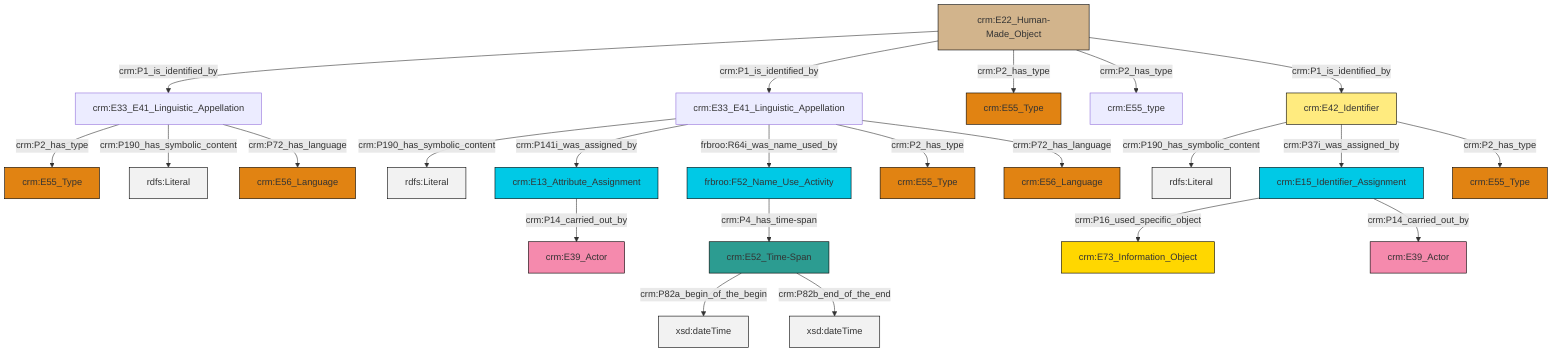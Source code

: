 graph TD
classDef Literal fill:#f2f2f2,stroke:#000000;
classDef CRM_Entity fill:#FFFFFF,stroke:#000000;
classDef Temporal_Entity fill:#00C9E6, stroke:#000000;
classDef Type fill:#E18312, stroke:#000000;
classDef Time-Span fill:#2C9C91, stroke:#000000;
classDef Appellation fill:#FFEB7F, stroke:#000000;
classDef Place fill:#008836, stroke:#000000;
classDef Persistent_Item fill:#B266B2, stroke:#000000;
classDef Conceptual_Object fill:#FFD700, stroke:#000000;
classDef Physical_Thing fill:#D2B48C, stroke:#000000;
classDef Actor fill:#f58aad, stroke:#000000;
classDef PC_Classes fill:#4ce600, stroke:#000000;
classDef Multi fill:#cccccc,stroke:#000000;

2["crm:E22_Human-Made_Object"]:::Physical_Thing -->|crm:P1_is_identified_by| 3["crm:E33_E41_Linguistic_Appellation"]:::Default
3["crm:E33_E41_Linguistic_Appellation"]:::Default -->|crm:P2_has_type| 8["crm:E55_Type"]:::Type
9["crm:E33_E41_Linguistic_Appellation"]:::Default -->|crm:P190_has_symbolic_content| 10[rdfs:Literal]:::Literal
3["crm:E33_E41_Linguistic_Appellation"]:::Default -->|crm:P190_has_symbolic_content| 13[rdfs:Literal]:::Literal
11["frbroo:F52_Name_Use_Activity"]:::Temporal_Entity -->|crm:P4_has_time-span| 16["crm:E52_Time-Span"]:::Time-Span
9["crm:E33_E41_Linguistic_Appellation"]:::Default -->|crm:P141i_was_assigned_by| 17["crm:E13_Attribute_Assignment"]:::Temporal_Entity
17["crm:E13_Attribute_Assignment"]:::Temporal_Entity -->|crm:P14_carried_out_by| 22["crm:E39_Actor"]:::Actor
23["crm:E15_Identifier_Assignment"]:::Temporal_Entity -->|crm:P16_used_specific_object| 6["crm:E73_Information_Object"]:::Conceptual_Object
2["crm:E22_Human-Made_Object"]:::Physical_Thing -->|crm:P1_is_identified_by| 9["crm:E33_E41_Linguistic_Appellation"]:::Default
2["crm:E22_Human-Made_Object"]:::Physical_Thing -->|crm:P2_has_type| 24["crm:E55_Type"]:::Type
4["crm:E42_Identifier"]:::Appellation -->|crm:P190_has_symbolic_content| 26[rdfs:Literal]:::Literal
16["crm:E52_Time-Span"]:::Time-Span -->|crm:P82a_begin_of_the_begin| 28[xsd:dateTime]:::Literal
3["crm:E33_E41_Linguistic_Appellation"]:::Default -->|crm:P72_has_language| 14["crm:E56_Language"]:::Type
4["crm:E42_Identifier"]:::Appellation -->|crm:P37i_was_assigned_by| 23["crm:E15_Identifier_Assignment"]:::Temporal_Entity
16["crm:E52_Time-Span"]:::Time-Span -->|crm:P82b_end_of_the_end| 33[xsd:dateTime]:::Literal
9["crm:E33_E41_Linguistic_Appellation"]:::Default -->|frbroo:R64i_was_name_used_by| 11["frbroo:F52_Name_Use_Activity"]:::Temporal_Entity
9["crm:E33_E41_Linguistic_Appellation"]:::Default -->|crm:P2_has_type| 18["crm:E55_Type"]:::Type
2["crm:E22_Human-Made_Object"]:::Physical_Thing -->|crm:P2_has_type| 20["crm:E55_type"]:::Default
4["crm:E42_Identifier"]:::Appellation -->|crm:P2_has_type| 29["crm:E55_Type"]:::Type
9["crm:E33_E41_Linguistic_Appellation"]:::Default -->|crm:P72_has_language| 0["crm:E56_Language"]:::Type
23["crm:E15_Identifier_Assignment"]:::Temporal_Entity -->|crm:P14_carried_out_by| 36["crm:E39_Actor"]:::Actor
2["crm:E22_Human-Made_Object"]:::Physical_Thing -->|crm:P1_is_identified_by| 4["crm:E42_Identifier"]:::Appellation